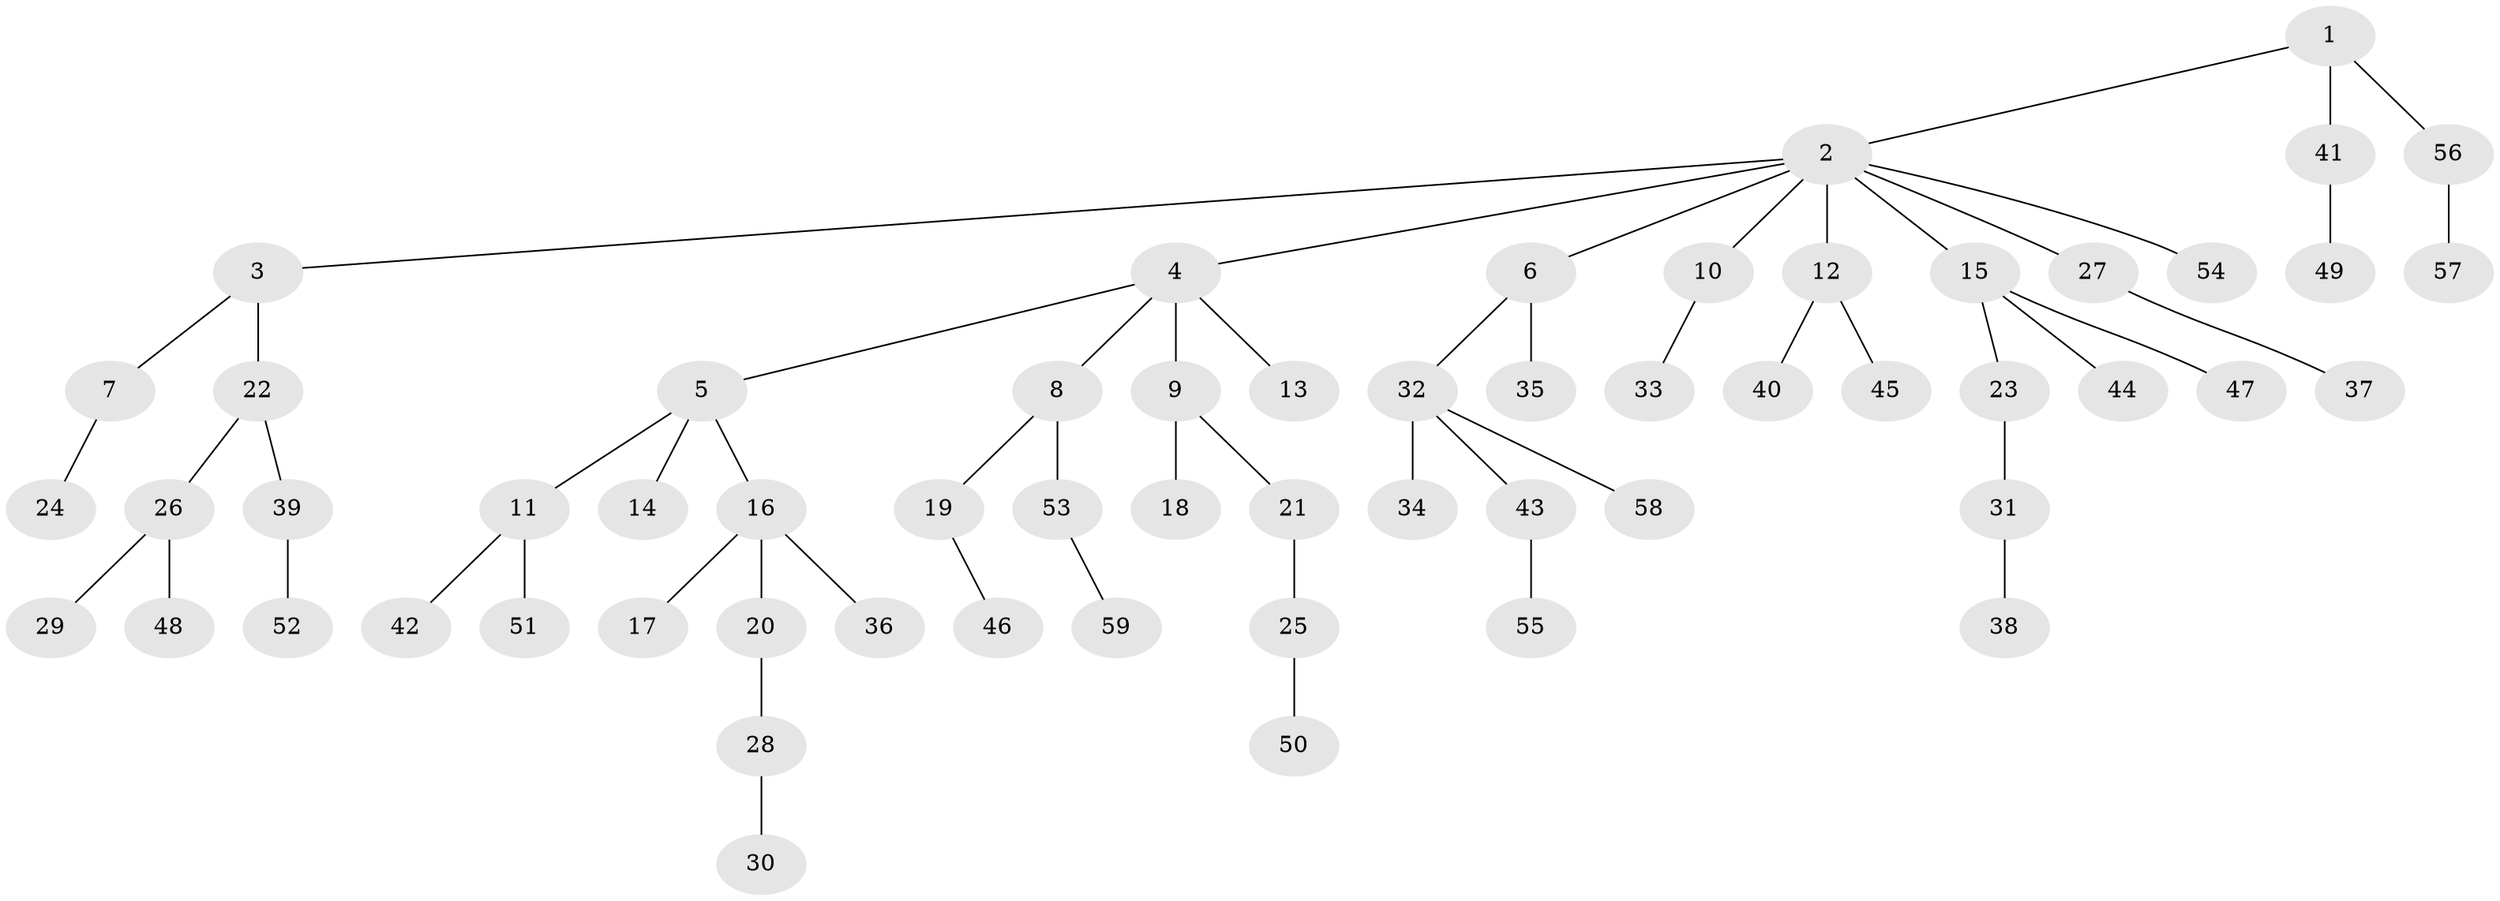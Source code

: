 // coarse degree distribution, {3: 0.16666666666666666, 4: 0.06666666666666667, 2: 0.16666666666666666, 1: 0.5666666666666667, 8: 0.03333333333333333}
// Generated by graph-tools (version 1.1) at 2025/37/03/04/25 23:37:22]
// undirected, 59 vertices, 58 edges
graph export_dot {
  node [color=gray90,style=filled];
  1;
  2;
  3;
  4;
  5;
  6;
  7;
  8;
  9;
  10;
  11;
  12;
  13;
  14;
  15;
  16;
  17;
  18;
  19;
  20;
  21;
  22;
  23;
  24;
  25;
  26;
  27;
  28;
  29;
  30;
  31;
  32;
  33;
  34;
  35;
  36;
  37;
  38;
  39;
  40;
  41;
  42;
  43;
  44;
  45;
  46;
  47;
  48;
  49;
  50;
  51;
  52;
  53;
  54;
  55;
  56;
  57;
  58;
  59;
  1 -- 2;
  1 -- 41;
  1 -- 56;
  2 -- 3;
  2 -- 4;
  2 -- 6;
  2 -- 10;
  2 -- 12;
  2 -- 15;
  2 -- 27;
  2 -- 54;
  3 -- 7;
  3 -- 22;
  4 -- 5;
  4 -- 8;
  4 -- 9;
  4 -- 13;
  5 -- 11;
  5 -- 14;
  5 -- 16;
  6 -- 32;
  6 -- 35;
  7 -- 24;
  8 -- 19;
  8 -- 53;
  9 -- 18;
  9 -- 21;
  10 -- 33;
  11 -- 42;
  11 -- 51;
  12 -- 40;
  12 -- 45;
  15 -- 23;
  15 -- 44;
  15 -- 47;
  16 -- 17;
  16 -- 20;
  16 -- 36;
  19 -- 46;
  20 -- 28;
  21 -- 25;
  22 -- 26;
  22 -- 39;
  23 -- 31;
  25 -- 50;
  26 -- 29;
  26 -- 48;
  27 -- 37;
  28 -- 30;
  31 -- 38;
  32 -- 34;
  32 -- 43;
  32 -- 58;
  39 -- 52;
  41 -- 49;
  43 -- 55;
  53 -- 59;
  56 -- 57;
}
